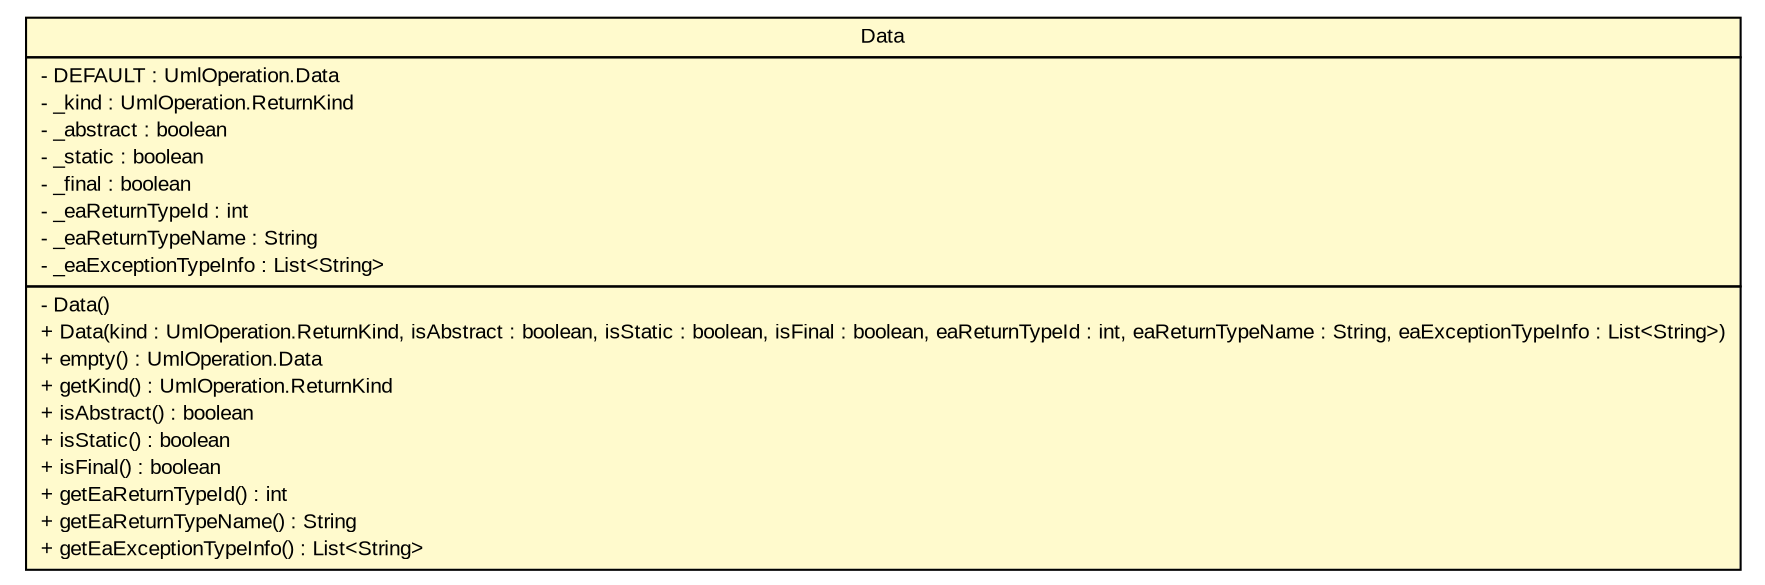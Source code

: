 #!/usr/local/bin/dot
#
# Class diagram 
# Generated by UMLGraph version R5_6_6-6-g3bdff0 (http://www.umlgraph.org/)
#

digraph G {
	edge [fontname="arial",fontsize=10,labelfontname="arial",labelfontsize=10];
	node [fontname="arial",fontsize=10,shape=plaintext];
	nodesep=0.25;
	ranksep=0.5;
	// org.tanjakostic.jcleancim.model.UmlOperation.Data
	c194942 [label=<<table title="org.tanjakostic.jcleancim.model.UmlOperation.Data" border="0" cellborder="1" cellspacing="0" cellpadding="2" port="p" bgcolor="lemonChiffon" href="./UmlOperation.Data.html">
		<tr><td><table border="0" cellspacing="0" cellpadding="1">
<tr><td align="center" balign="center"> Data </td></tr>
		</table></td></tr>
		<tr><td><table border="0" cellspacing="0" cellpadding="1">
<tr><td align="left" balign="left"> - DEFAULT : UmlOperation.Data </td></tr>
<tr><td align="left" balign="left"> - _kind : UmlOperation.ReturnKind </td></tr>
<tr><td align="left" balign="left"> - _abstract : boolean </td></tr>
<tr><td align="left" balign="left"> - _static : boolean </td></tr>
<tr><td align="left" balign="left"> - _final : boolean </td></tr>
<tr><td align="left" balign="left"> - _eaReturnTypeId : int </td></tr>
<tr><td align="left" balign="left"> - _eaReturnTypeName : String </td></tr>
<tr><td align="left" balign="left"> - _eaExceptionTypeInfo : List&lt;String&gt; </td></tr>
		</table></td></tr>
		<tr><td><table border="0" cellspacing="0" cellpadding="1">
<tr><td align="left" balign="left"> - Data() </td></tr>
<tr><td align="left" balign="left"> + Data(kind : UmlOperation.ReturnKind, isAbstract : boolean, isStatic : boolean, isFinal : boolean, eaReturnTypeId : int, eaReturnTypeName : String, eaExceptionTypeInfo : List&lt;String&gt;) </td></tr>
<tr><td align="left" balign="left"> + empty() : UmlOperation.Data </td></tr>
<tr><td align="left" balign="left"> + getKind() : UmlOperation.ReturnKind </td></tr>
<tr><td align="left" balign="left"> + isAbstract() : boolean </td></tr>
<tr><td align="left" balign="left"> + isStatic() : boolean </td></tr>
<tr><td align="left" balign="left"> + isFinal() : boolean </td></tr>
<tr><td align="left" balign="left"> + getEaReturnTypeId() : int </td></tr>
<tr><td align="left" balign="left"> + getEaReturnTypeName() : String </td></tr>
<tr><td align="left" balign="left"> + getEaExceptionTypeInfo() : List&lt;String&gt; </td></tr>
		</table></td></tr>
		</table>>, URL="./UmlOperation.Data.html", fontname="arial", fontcolor="black", fontsize=10.0];
}


